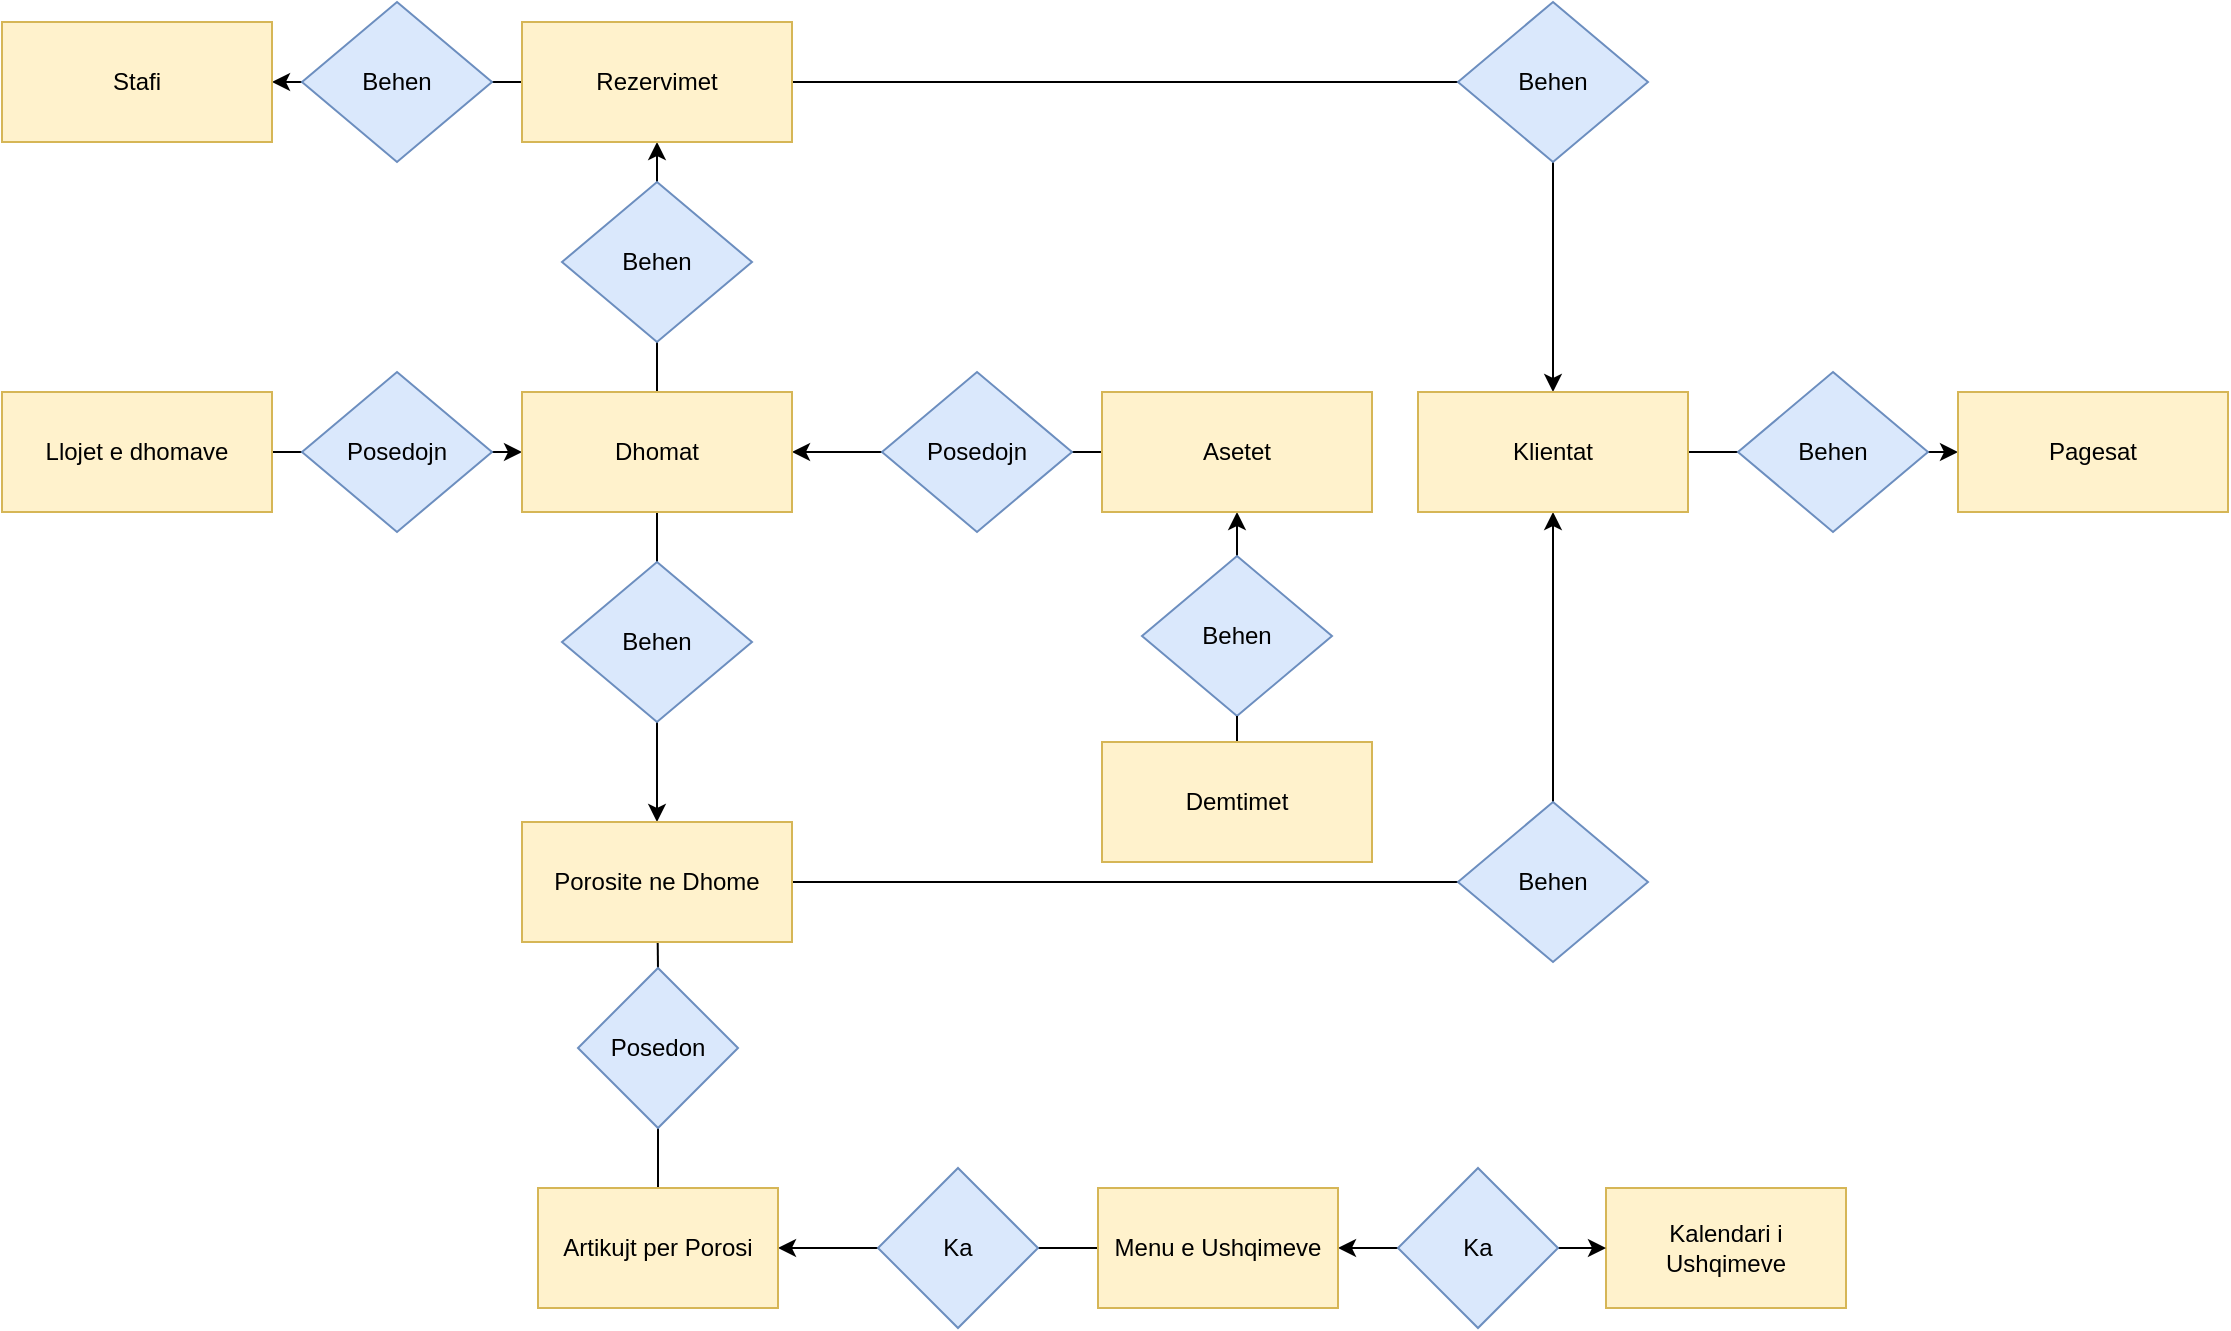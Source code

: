 <mxfile version="20.7.4" type="device"><diagram id="VyNHlWOg8eRw6iOlc5Ly" name="Page-1"><mxGraphModel dx="1687" dy="899" grid="0" gridSize="10" guides="1" tooltips="1" connect="1" arrows="1" fold="1" page="1" pageScale="1" pageWidth="1169" pageHeight="827" math="0" shadow="0"><root><mxCell id="0"/><mxCell id="1" parent="0"/><mxCell id="7esRDAGv_70tM0UQv405-37" style="edgeStyle=orthogonalEdgeStyle;rounded=0;orthogonalLoop=1;jettySize=auto;html=1;exitX=0;exitY=0.5;exitDx=0;exitDy=0;entryX=1;entryY=0.5;entryDx=0;entryDy=0;strokeColor=default;endArrow=none;endFill=0;" edge="1" parent="1" source="7esRDAGv_70tM0UQv405-1" target="7esRDAGv_70tM0UQv405-36"><mxGeometry relative="1" as="geometry"/></mxCell><mxCell id="7esRDAGv_70tM0UQv405-40" style="edgeStyle=orthogonalEdgeStyle;rounded=0;orthogonalLoop=1;jettySize=auto;html=1;exitX=1;exitY=0.5;exitDx=0;exitDy=0;entryX=0;entryY=0.5;entryDx=0;entryDy=0;strokeColor=default;endArrow=none;endFill=0;" edge="1" parent="1" source="7esRDAGv_70tM0UQv405-1" target="7esRDAGv_70tM0UQv405-39"><mxGeometry relative="1" as="geometry"/></mxCell><mxCell id="7esRDAGv_70tM0UQv405-1" value="Rezervimet" style="rounded=0;whiteSpace=wrap;html=1;fillColor=#d5e8d4;strokeColor=#82b366;" vertex="1" parent="1"><mxGeometry x="288" y="86" width="135" height="60" as="geometry"/></mxCell><mxCell id="7esRDAGv_70tM0UQv405-2" value="Stafi&lt;br&gt;" style="rounded=0;whiteSpace=wrap;html=1;fillColor=#d5e8d4;strokeColor=#82b366;" vertex="1" parent="1"><mxGeometry x="28" y="86" width="135" height="60" as="geometry"/></mxCell><mxCell id="7esRDAGv_70tM0UQv405-24" style="edgeStyle=orthogonalEdgeStyle;rounded=0;orthogonalLoop=1;jettySize=auto;html=1;exitX=0.5;exitY=0;exitDx=0;exitDy=0;entryX=0.5;entryY=1;entryDx=0;entryDy=0;strokeColor=default;endArrow=none;endFill=0;" edge="1" parent="1" source="7esRDAGv_70tM0UQv405-3" target="7esRDAGv_70tM0UQv405-23"><mxGeometry relative="1" as="geometry"/></mxCell><mxCell id="7esRDAGv_70tM0UQv405-27" style="edgeStyle=orthogonalEdgeStyle;rounded=0;orthogonalLoop=1;jettySize=auto;html=1;exitX=0.5;exitY=1;exitDx=0;exitDy=0;entryX=0.5;entryY=0;entryDx=0;entryDy=0;strokeColor=default;endArrow=none;endFill=0;" edge="1" parent="1" source="7esRDAGv_70tM0UQv405-3" target="7esRDAGv_70tM0UQv405-26"><mxGeometry relative="1" as="geometry"/></mxCell><mxCell id="7esRDAGv_70tM0UQv405-3" value="Dhomat" style="rounded=0;whiteSpace=wrap;html=1;fillColor=#d5e8d4;strokeColor=#82b366;" vertex="1" parent="1"><mxGeometry x="288" y="271" width="135" height="60" as="geometry"/></mxCell><mxCell id="7esRDAGv_70tM0UQv405-43" style="edgeStyle=orthogonalEdgeStyle;rounded=0;orthogonalLoop=1;jettySize=auto;html=1;exitX=1;exitY=0.5;exitDx=0;exitDy=0;entryX=0;entryY=0.5;entryDx=0;entryDy=0;strokeColor=default;endArrow=none;endFill=0;" edge="1" parent="1" source="7esRDAGv_70tM0UQv405-66" target="7esRDAGv_70tM0UQv405-42"><mxGeometry relative="1" as="geometry"><mxPoint x="423" y="486" as="sourcePoint"/></mxGeometry></mxCell><mxCell id="7esRDAGv_70tM0UQv405-49" style="edgeStyle=orthogonalEdgeStyle;rounded=0;orthogonalLoop=1;jettySize=auto;html=1;exitX=0.5;exitY=0;exitDx=0;exitDy=0;entryX=0.5;entryY=0;entryDx=0;entryDy=0;strokeColor=default;endArrow=classicThin;endFill=1;" edge="1" parent="1" source="7esRDAGv_70tM0UQv405-6" target="7esRDAGv_70tM0UQv405-6"><mxGeometry relative="1" as="geometry"/></mxCell><mxCell id="7esRDAGv_70tM0UQv405-54" style="edgeStyle=orthogonalEdgeStyle;rounded=0;orthogonalLoop=1;jettySize=auto;html=1;exitX=0.5;exitY=0;exitDx=0;exitDy=0;entryX=0.5;entryY=1;entryDx=0;entryDy=0;strokeColor=default;endArrow=none;endFill=0;" edge="1" parent="1" source="7esRDAGv_70tM0UQv405-6" target="7esRDAGv_70tM0UQv405-50"><mxGeometry relative="1" as="geometry"/></mxCell><mxCell id="7esRDAGv_70tM0UQv405-6" value="Artikujt per Porosi" style="rounded=0;whiteSpace=wrap;html=1;fillColor=#d5e8d4;strokeColor=#82b366;" vertex="1" parent="1"><mxGeometry x="296" y="669" width="120" height="60" as="geometry"/></mxCell><mxCell id="7esRDAGv_70tM0UQv405-7" value="Pagesat" style="rounded=0;whiteSpace=wrap;html=1;fillColor=#d5e8d4;strokeColor=#82b366;" vertex="1" parent="1"><mxGeometry x="1006" y="271" width="135" height="60" as="geometry"/></mxCell><mxCell id="7esRDAGv_70tM0UQv405-46" style="edgeStyle=orthogonalEdgeStyle;rounded=0;orthogonalLoop=1;jettySize=auto;html=1;exitX=1;exitY=0.5;exitDx=0;exitDy=0;entryX=0;entryY=0.5;entryDx=0;entryDy=0;strokeColor=default;endArrow=none;endFill=0;" edge="1" parent="1" source="7esRDAGv_70tM0UQv405-8" target="7esRDAGv_70tM0UQv405-45"><mxGeometry relative="1" as="geometry"/></mxCell><mxCell id="7esRDAGv_70tM0UQv405-8" value="Klientat" style="rounded=0;whiteSpace=wrap;html=1;fillColor=#d5e8d4;strokeColor=#82b366;" vertex="1" parent="1"><mxGeometry x="736" y="271" width="135" height="60" as="geometry"/></mxCell><mxCell id="7esRDAGv_70tM0UQv405-34" style="edgeStyle=orthogonalEdgeStyle;rounded=0;orthogonalLoop=1;jettySize=auto;html=1;exitX=0;exitY=0.5;exitDx=0;exitDy=0;entryX=1;entryY=0.5;entryDx=0;entryDy=0;strokeColor=default;endArrow=none;endFill=0;" edge="1" parent="1" source="7esRDAGv_70tM0UQv405-10" target="7esRDAGv_70tM0UQv405-33"><mxGeometry relative="1" as="geometry"/></mxCell><mxCell id="7esRDAGv_70tM0UQv405-10" value="Menu e Ushqimeve" style="rounded=0;whiteSpace=wrap;html=1;fillColor=#d5e8d4;strokeColor=#82b366;" vertex="1" parent="1"><mxGeometry x="576" y="669" width="120" height="60" as="geometry"/></mxCell><mxCell id="7esRDAGv_70tM0UQv405-11" value="Kalendari i Ushqimeve" style="rounded=0;whiteSpace=wrap;html=1;fillColor=#fff2cc;strokeColor=#d6b656;" vertex="1" parent="1"><mxGeometry x="830" y="669" width="120" height="60" as="geometry"/></mxCell><mxCell id="7esRDAGv_70tM0UQv405-56" style="edgeStyle=orthogonalEdgeStyle;rounded=0;orthogonalLoop=1;jettySize=auto;html=1;exitX=0;exitY=0.5;exitDx=0;exitDy=0;entryX=1;entryY=0.5;entryDx=0;entryDy=0;strokeColor=default;endArrow=none;endFill=0;" edge="1" parent="1" source="7esRDAGv_70tM0UQv405-12" target="7esRDAGv_70tM0UQv405-55"><mxGeometry relative="1" as="geometry"/></mxCell><mxCell id="7esRDAGv_70tM0UQv405-12" value="Asetet" style="rounded=0;whiteSpace=wrap;html=1;fillColor=#d5e8d4;strokeColor=#82b366;" vertex="1" parent="1"><mxGeometry x="578" y="271" width="135" height="60" as="geometry"/></mxCell><mxCell id="7esRDAGv_70tM0UQv405-18" style="edgeStyle=orthogonalEdgeStyle;rounded=0;orthogonalLoop=1;jettySize=auto;html=1;exitX=0.5;exitY=0;exitDx=0;exitDy=0;entryX=0.5;entryY=1;entryDx=0;entryDy=0;" edge="1" parent="1" source="7esRDAGv_70tM0UQv405-14" target="7esRDAGv_70tM0UQv405-62"><mxGeometry relative="1" as="geometry"><mxPoint x="558" y="393" as="targetPoint"/></mxGeometry></mxCell><mxCell id="7esRDAGv_70tM0UQv405-14" value="Behen" style="rhombus;whiteSpace=wrap;html=1;fillColor=#dae8fc;strokeColor=#6c8ebf;" vertex="1" parent="1"><mxGeometry x="598" y="353" width="95" height="80" as="geometry"/></mxCell><mxCell id="7esRDAGv_70tM0UQv405-21" style="edgeStyle=orthogonalEdgeStyle;rounded=0;orthogonalLoop=1;jettySize=auto;html=1;exitX=1;exitY=0.5;exitDx=0;exitDy=0;entryX=0;entryY=0.5;entryDx=0;entryDy=0;strokeColor=default;endArrow=none;endFill=0;" edge="1" parent="1" source="7esRDAGv_70tM0UQv405-19" target="7esRDAGv_70tM0UQv405-20"><mxGeometry relative="1" as="geometry"/></mxCell><mxCell id="7esRDAGv_70tM0UQv405-19" value="Llojet e dhomave" style="rounded=0;whiteSpace=wrap;html=1;fillColor=#d5e8d4;strokeColor=#82b366;" vertex="1" parent="1"><mxGeometry x="28" y="271" width="135" height="60" as="geometry"/></mxCell><mxCell id="7esRDAGv_70tM0UQv405-22" style="edgeStyle=orthogonalEdgeStyle;rounded=0;orthogonalLoop=1;jettySize=auto;html=1;exitX=1;exitY=0.5;exitDx=0;exitDy=0;entryX=0;entryY=0.5;entryDx=0;entryDy=0;" edge="1" parent="1" source="7esRDAGv_70tM0UQv405-20" target="7esRDAGv_70tM0UQv405-3"><mxGeometry relative="1" as="geometry"/></mxCell><mxCell id="7esRDAGv_70tM0UQv405-20" value="Posedojn" style="rhombus;whiteSpace=wrap;html=1;fillColor=#dae8fc;strokeColor=#6c8ebf;" vertex="1" parent="1"><mxGeometry x="178" y="261" width="95" height="80" as="geometry"/></mxCell><mxCell id="7esRDAGv_70tM0UQv405-25" style="edgeStyle=orthogonalEdgeStyle;rounded=0;orthogonalLoop=1;jettySize=auto;html=1;exitX=0.5;exitY=0;exitDx=0;exitDy=0;entryX=0.5;entryY=1;entryDx=0;entryDy=0;strokeColor=default;endArrow=classic;endFill=1;" edge="1" parent="1" source="7esRDAGv_70tM0UQv405-23" target="7esRDAGv_70tM0UQv405-1"><mxGeometry relative="1" as="geometry"/></mxCell><mxCell id="7esRDAGv_70tM0UQv405-23" value="Behen" style="rhombus;whiteSpace=wrap;html=1;fillColor=#dae8fc;strokeColor=#6c8ebf;" vertex="1" parent="1"><mxGeometry x="308" y="166" width="95" height="80" as="geometry"/></mxCell><mxCell id="7esRDAGv_70tM0UQv405-28" style="edgeStyle=orthogonalEdgeStyle;rounded=0;orthogonalLoop=1;jettySize=auto;html=1;exitX=0.5;exitY=1;exitDx=0;exitDy=0;entryX=0.5;entryY=0;entryDx=0;entryDy=0;strokeColor=default;endArrow=classic;endFill=1;" edge="1" parent="1" source="7esRDAGv_70tM0UQv405-26" target="7esRDAGv_70tM0UQv405-66"><mxGeometry relative="1" as="geometry"><mxPoint x="355.5" y="456" as="targetPoint"/></mxGeometry></mxCell><mxCell id="7esRDAGv_70tM0UQv405-26" value="Behen" style="rhombus;whiteSpace=wrap;html=1;fillColor=#dae8fc;strokeColor=#6c8ebf;" vertex="1" parent="1"><mxGeometry x="308" y="356" width="95" height="80" as="geometry"/></mxCell><mxCell id="7esRDAGv_70tM0UQv405-31" style="edgeStyle=orthogonalEdgeStyle;rounded=0;orthogonalLoop=1;jettySize=auto;html=1;exitX=0;exitY=0.5;exitDx=0;exitDy=0;entryX=1;entryY=0.5;entryDx=0;entryDy=0;strokeColor=default;endArrow=classic;endFill=1;" edge="1" parent="1" source="7esRDAGv_70tM0UQv405-29" target="7esRDAGv_70tM0UQv405-10"><mxGeometry relative="1" as="geometry"/></mxCell><mxCell id="7esRDAGv_70tM0UQv405-32" style="edgeStyle=orthogonalEdgeStyle;rounded=0;orthogonalLoop=1;jettySize=auto;html=1;exitX=1;exitY=0.5;exitDx=0;exitDy=0;entryX=0;entryY=0.5;entryDx=0;entryDy=0;strokeColor=default;endArrow=classic;endFill=1;" edge="1" parent="1" source="7esRDAGv_70tM0UQv405-29" target="7esRDAGv_70tM0UQv405-11"><mxGeometry relative="1" as="geometry"/></mxCell><mxCell id="7esRDAGv_70tM0UQv405-29" value="Ka" style="rhombus;whiteSpace=wrap;html=1;fillColor=#dae8fc;strokeColor=#6c8ebf;" vertex="1" parent="1"><mxGeometry x="726" y="659" width="80" height="80" as="geometry"/></mxCell><mxCell id="7esRDAGv_70tM0UQv405-48" style="edgeStyle=orthogonalEdgeStyle;rounded=0;orthogonalLoop=1;jettySize=auto;html=1;exitX=0;exitY=0.5;exitDx=0;exitDy=0;entryX=1;entryY=0.5;entryDx=0;entryDy=0;strokeColor=default;endArrow=classic;endFill=1;" edge="1" parent="1" source="7esRDAGv_70tM0UQv405-33" target="7esRDAGv_70tM0UQv405-6"><mxGeometry relative="1" as="geometry"><Array as="points"><mxPoint x="476" y="699"/><mxPoint x="476" y="699"/></Array></mxGeometry></mxCell><mxCell id="7esRDAGv_70tM0UQv405-33" value="Ka" style="rhombus;whiteSpace=wrap;html=1;fillColor=#dae8fc;strokeColor=#6c8ebf;" vertex="1" parent="1"><mxGeometry x="466" y="659" width="80" height="80" as="geometry"/></mxCell><mxCell id="7esRDAGv_70tM0UQv405-38" style="edgeStyle=orthogonalEdgeStyle;rounded=0;orthogonalLoop=1;jettySize=auto;html=1;exitX=0;exitY=0.5;exitDx=0;exitDy=0;entryX=1;entryY=0.5;entryDx=0;entryDy=0;strokeColor=default;endArrow=classic;endFill=1;" edge="1" parent="1" source="7esRDAGv_70tM0UQv405-36" target="7esRDAGv_70tM0UQv405-2"><mxGeometry relative="1" as="geometry"/></mxCell><mxCell id="7esRDAGv_70tM0UQv405-36" value="Behen" style="rhombus;whiteSpace=wrap;html=1;fillColor=#dae8fc;strokeColor=#6c8ebf;" vertex="1" parent="1"><mxGeometry x="178" y="76" width="95" height="80" as="geometry"/></mxCell><mxCell id="7esRDAGv_70tM0UQv405-41" style="edgeStyle=orthogonalEdgeStyle;rounded=0;orthogonalLoop=1;jettySize=auto;html=1;exitX=0.5;exitY=1;exitDx=0;exitDy=0;strokeColor=default;endArrow=classic;endFill=1;" edge="1" parent="1" source="7esRDAGv_70tM0UQv405-39" target="7esRDAGv_70tM0UQv405-8"><mxGeometry relative="1" as="geometry"/></mxCell><mxCell id="7esRDAGv_70tM0UQv405-39" value="Behen" style="rhombus;whiteSpace=wrap;html=1;fillColor=#dae8fc;strokeColor=#6c8ebf;" vertex="1" parent="1"><mxGeometry x="756" y="76" width="95" height="80" as="geometry"/></mxCell><mxCell id="7esRDAGv_70tM0UQv405-44" style="edgeStyle=orthogonalEdgeStyle;rounded=0;orthogonalLoop=1;jettySize=auto;html=1;exitX=0.5;exitY=0;exitDx=0;exitDy=0;entryX=0.5;entryY=1;entryDx=0;entryDy=0;strokeColor=default;endArrow=classic;endFill=1;" edge="1" parent="1" source="7esRDAGv_70tM0UQv405-42" target="7esRDAGv_70tM0UQv405-8"><mxGeometry relative="1" as="geometry"/></mxCell><mxCell id="7esRDAGv_70tM0UQv405-42" value="Behen" style="rhombus;whiteSpace=wrap;html=1;fillColor=#dae8fc;strokeColor=#6c8ebf;" vertex="1" parent="1"><mxGeometry x="756" y="476" width="95" height="80" as="geometry"/></mxCell><mxCell id="7esRDAGv_70tM0UQv405-47" style="edgeStyle=orthogonalEdgeStyle;rounded=0;orthogonalLoop=1;jettySize=auto;html=1;exitX=1;exitY=0.5;exitDx=0;exitDy=0;entryX=0;entryY=0.5;entryDx=0;entryDy=0;strokeColor=default;endArrow=classic;endFill=1;" edge="1" parent="1" source="7esRDAGv_70tM0UQv405-45" target="7esRDAGv_70tM0UQv405-7"><mxGeometry relative="1" as="geometry"/></mxCell><mxCell id="7esRDAGv_70tM0UQv405-45" value="Behen" style="rhombus;whiteSpace=wrap;html=1;fillColor=#dae8fc;strokeColor=#6c8ebf;" vertex="1" parent="1"><mxGeometry x="896" y="261" width="95" height="80" as="geometry"/></mxCell><mxCell id="7esRDAGv_70tM0UQv405-52" style="edgeStyle=orthogonalEdgeStyle;rounded=0;orthogonalLoop=1;jettySize=auto;html=1;exitX=0.5;exitY=0;exitDx=0;exitDy=0;entryX=0.5;entryY=1;entryDx=0;entryDy=0;strokeColor=default;endArrow=classic;endFill=1;" edge="1" parent="1" source="7esRDAGv_70tM0UQv405-50"><mxGeometry relative="1" as="geometry"><mxPoint x="355.5" y="516" as="targetPoint"/></mxGeometry></mxCell><mxCell id="7esRDAGv_70tM0UQv405-50" value="Posedon" style="rhombus;whiteSpace=wrap;html=1;fillColor=#dae8fc;strokeColor=#6c8ebf;" vertex="1" parent="1"><mxGeometry x="316" y="559" width="80" height="80" as="geometry"/></mxCell><mxCell id="7esRDAGv_70tM0UQv405-57" style="edgeStyle=orthogonalEdgeStyle;rounded=0;orthogonalLoop=1;jettySize=auto;html=1;exitX=0;exitY=0.5;exitDx=0;exitDy=0;entryX=1;entryY=0.5;entryDx=0;entryDy=0;strokeColor=default;endArrow=classic;endFill=1;" edge="1" parent="1" source="7esRDAGv_70tM0UQv405-55" target="7esRDAGv_70tM0UQv405-3"><mxGeometry relative="1" as="geometry"/></mxCell><mxCell id="7esRDAGv_70tM0UQv405-55" value="Posedojn" style="rhombus;whiteSpace=wrap;html=1;fillColor=#dae8fc;strokeColor=#6c8ebf;" vertex="1" parent="1"><mxGeometry x="468" y="261" width="95" height="80" as="geometry"/></mxCell><mxCell id="7esRDAGv_70tM0UQv405-58" value="Rezervimet" style="rounded=0;whiteSpace=wrap;html=1;fillColor=#fff2cc;strokeColor=#d6b656;" vertex="1" parent="1"><mxGeometry x="288" y="86" width="135" height="60" as="geometry"/></mxCell><mxCell id="7esRDAGv_70tM0UQv405-59" value="Llojet e dhomave" style="rounded=0;whiteSpace=wrap;html=1;fillColor=#fff2cc;strokeColor=#d6b656;" vertex="1" parent="1"><mxGeometry x="28" y="271" width="135" height="60" as="geometry"/></mxCell><mxCell id="7esRDAGv_70tM0UQv405-60" value="Stafi&lt;br&gt;" style="rounded=0;whiteSpace=wrap;html=1;fillColor=#fff2cc;strokeColor=#d6b656;" vertex="1" parent="1"><mxGeometry x="28" y="86" width="135" height="60" as="geometry"/></mxCell><mxCell id="7esRDAGv_70tM0UQv405-61" value="Dhomat" style="rounded=0;whiteSpace=wrap;html=1;fillColor=#fff2cc;strokeColor=#d6b656;" vertex="1" parent="1"><mxGeometry x="288" y="271" width="135" height="60" as="geometry"/></mxCell><mxCell id="7esRDAGv_70tM0UQv405-62" value="Asetet" style="rounded=0;whiteSpace=wrap;html=1;fillColor=#fff2cc;strokeColor=#d6b656;" vertex="1" parent="1"><mxGeometry x="578" y="271" width="135" height="60" as="geometry"/></mxCell><mxCell id="7esRDAGv_70tM0UQv405-70" style="edgeStyle=orthogonalEdgeStyle;rounded=0;orthogonalLoop=1;jettySize=auto;html=1;exitX=0.5;exitY=0;exitDx=0;exitDy=0;entryX=0.5;entryY=1;entryDx=0;entryDy=0;strokeColor=default;endArrow=none;endFill=0;" edge="1" parent="1" source="7esRDAGv_70tM0UQv405-63" target="7esRDAGv_70tM0UQv405-14"><mxGeometry relative="1" as="geometry"/></mxCell><mxCell id="7esRDAGv_70tM0UQv405-63" value="Demtimet" style="rounded=0;whiteSpace=wrap;html=1;fillColor=#fff2cc;strokeColor=#d6b656;" vertex="1" parent="1"><mxGeometry x="578" y="446" width="135" height="60" as="geometry"/></mxCell><mxCell id="7esRDAGv_70tM0UQv405-64" value="Klientat" style="rounded=0;whiteSpace=wrap;html=1;fillColor=#fff2cc;strokeColor=#d6b656;" vertex="1" parent="1"><mxGeometry x="736" y="271" width="135" height="60" as="geometry"/></mxCell><mxCell id="7esRDAGv_70tM0UQv405-65" value="Pagesat" style="rounded=0;whiteSpace=wrap;html=1;fillColor=#fff2cc;strokeColor=#d6b656;" vertex="1" parent="1"><mxGeometry x="1006" y="271" width="135" height="60" as="geometry"/></mxCell><mxCell id="7esRDAGv_70tM0UQv405-66" value="Porosite ne Dhome" style="rounded=0;whiteSpace=wrap;html=1;fillColor=#fff2cc;strokeColor=#d6b656;" vertex="1" parent="1"><mxGeometry x="288" y="486" width="135" height="60" as="geometry"/></mxCell><mxCell id="7esRDAGv_70tM0UQv405-67" value="Artikujt per Porosi" style="rounded=0;whiteSpace=wrap;html=1;fillColor=#fff2cc;strokeColor=#d6b656;" vertex="1" parent="1"><mxGeometry x="296" y="669" width="120" height="60" as="geometry"/></mxCell><mxCell id="7esRDAGv_70tM0UQv405-68" value="Menu e Ushqimeve" style="rounded=0;whiteSpace=wrap;html=1;fillColor=#fff2cc;strokeColor=#d6b656;" vertex="1" parent="1"><mxGeometry x="576" y="669" width="120" height="60" as="geometry"/></mxCell></root></mxGraphModel></diagram></mxfile>